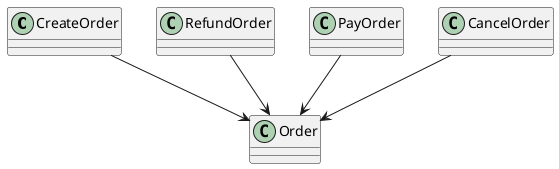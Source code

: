 @startuml
CreateOrder         -down-> Order
RefundOrder         -down-> Order
PayOrder            -down-> Order
CancelOrder         -down-> Order
@enduml
